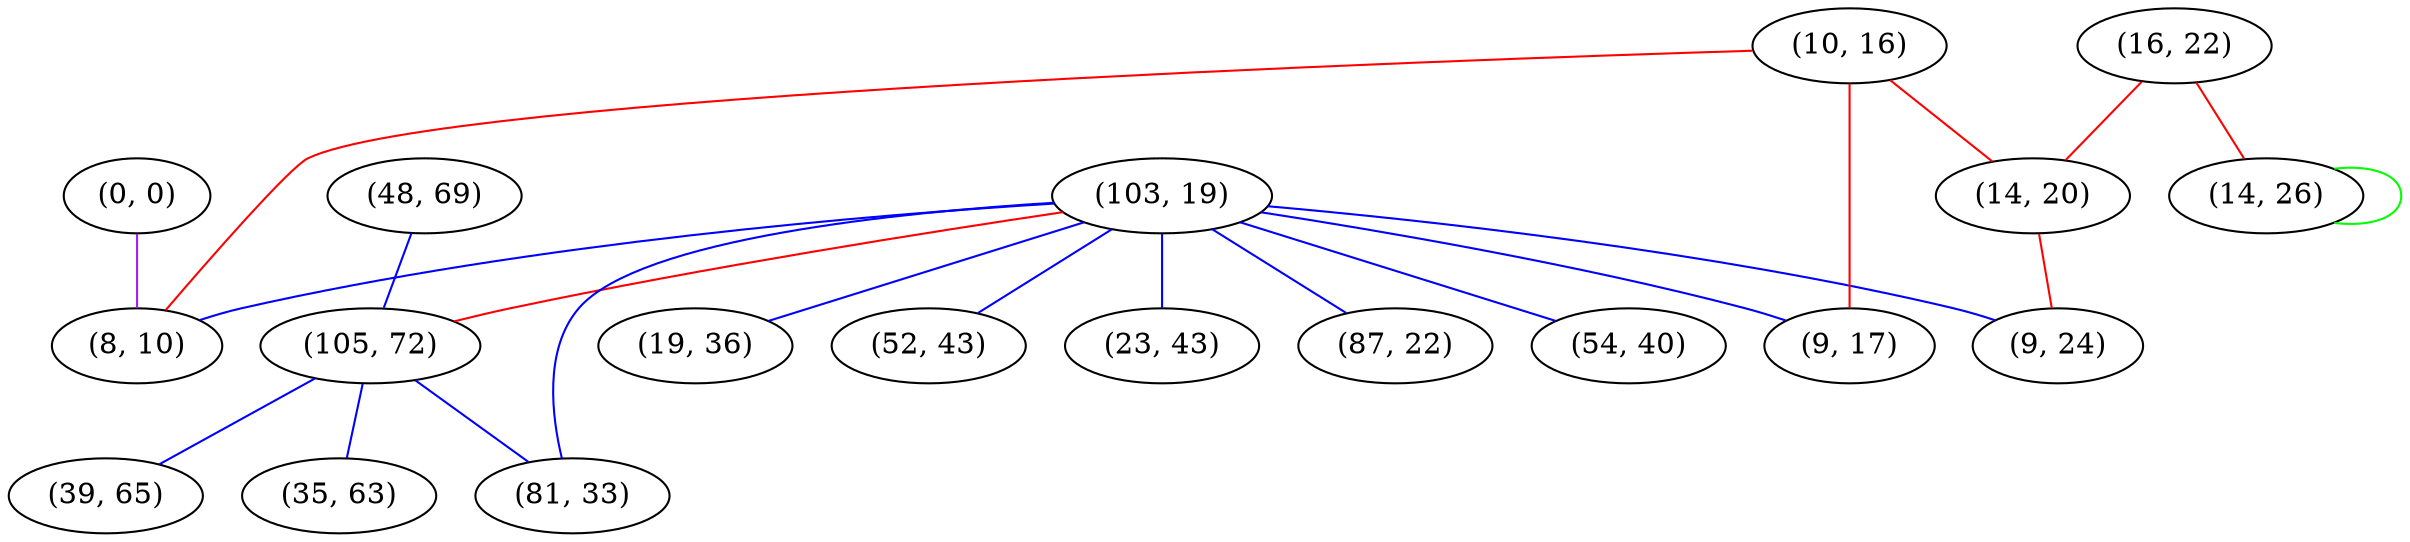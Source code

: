 graph "" {
"(0, 0)";
"(48, 69)";
"(103, 19)";
"(10, 16)";
"(105, 72)";
"(39, 65)";
"(19, 36)";
"(8, 10)";
"(52, 43)";
"(81, 33)";
"(16, 22)";
"(14, 26)";
"(9, 17)";
"(23, 43)";
"(14, 20)";
"(9, 24)";
"(87, 22)";
"(35, 63)";
"(54, 40)";
"(0, 0)" -- "(8, 10)"  [color=purple, key=0, weight=4];
"(48, 69)" -- "(105, 72)"  [color=blue, key=0, weight=3];
"(103, 19)" -- "(23, 43)"  [color=blue, key=0, weight=3];
"(103, 19)" -- "(105, 72)"  [color=red, key=0, weight=1];
"(103, 19)" -- "(19, 36)"  [color=blue, key=0, weight=3];
"(103, 19)" -- "(8, 10)"  [color=blue, key=0, weight=3];
"(103, 19)" -- "(52, 43)"  [color=blue, key=0, weight=3];
"(103, 19)" -- "(81, 33)"  [color=blue, key=0, weight=3];
"(103, 19)" -- "(9, 17)"  [color=blue, key=0, weight=3];
"(103, 19)" -- "(9, 24)"  [color=blue, key=0, weight=3];
"(103, 19)" -- "(87, 22)"  [color=blue, key=0, weight=3];
"(103, 19)" -- "(54, 40)"  [color=blue, key=0, weight=3];
"(10, 16)" -- "(14, 20)"  [color=red, key=0, weight=1];
"(10, 16)" -- "(8, 10)"  [color=red, key=0, weight=1];
"(10, 16)" -- "(9, 17)"  [color=red, key=0, weight=1];
"(105, 72)" -- "(39, 65)"  [color=blue, key=0, weight=3];
"(105, 72)" -- "(81, 33)"  [color=blue, key=0, weight=3];
"(105, 72)" -- "(35, 63)"  [color=blue, key=0, weight=3];
"(16, 22)" -- "(14, 20)"  [color=red, key=0, weight=1];
"(16, 22)" -- "(14, 26)"  [color=red, key=0, weight=1];
"(14, 26)" -- "(14, 26)"  [color=green, key=0, weight=2];
"(14, 20)" -- "(9, 24)"  [color=red, key=0, weight=1];
}
